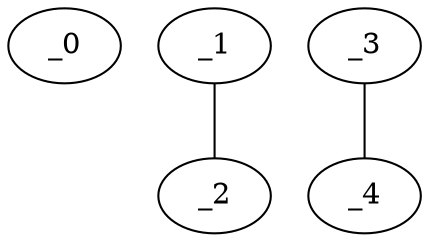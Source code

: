 graph HP1_0066 {
	_0	 [x="1.00842",
		y="0.574568"];
	_1	 [x="1.99792",
		y="0.690171"];
	_2	 [x="2.05125",
		y="2.95942"];
	_1 -- _2;
	_3	 [x="0.73",
		y="1.66021"];
	_4	 [x="2.19289",
		y="1.85443"];
	_3 -- _4;
}

